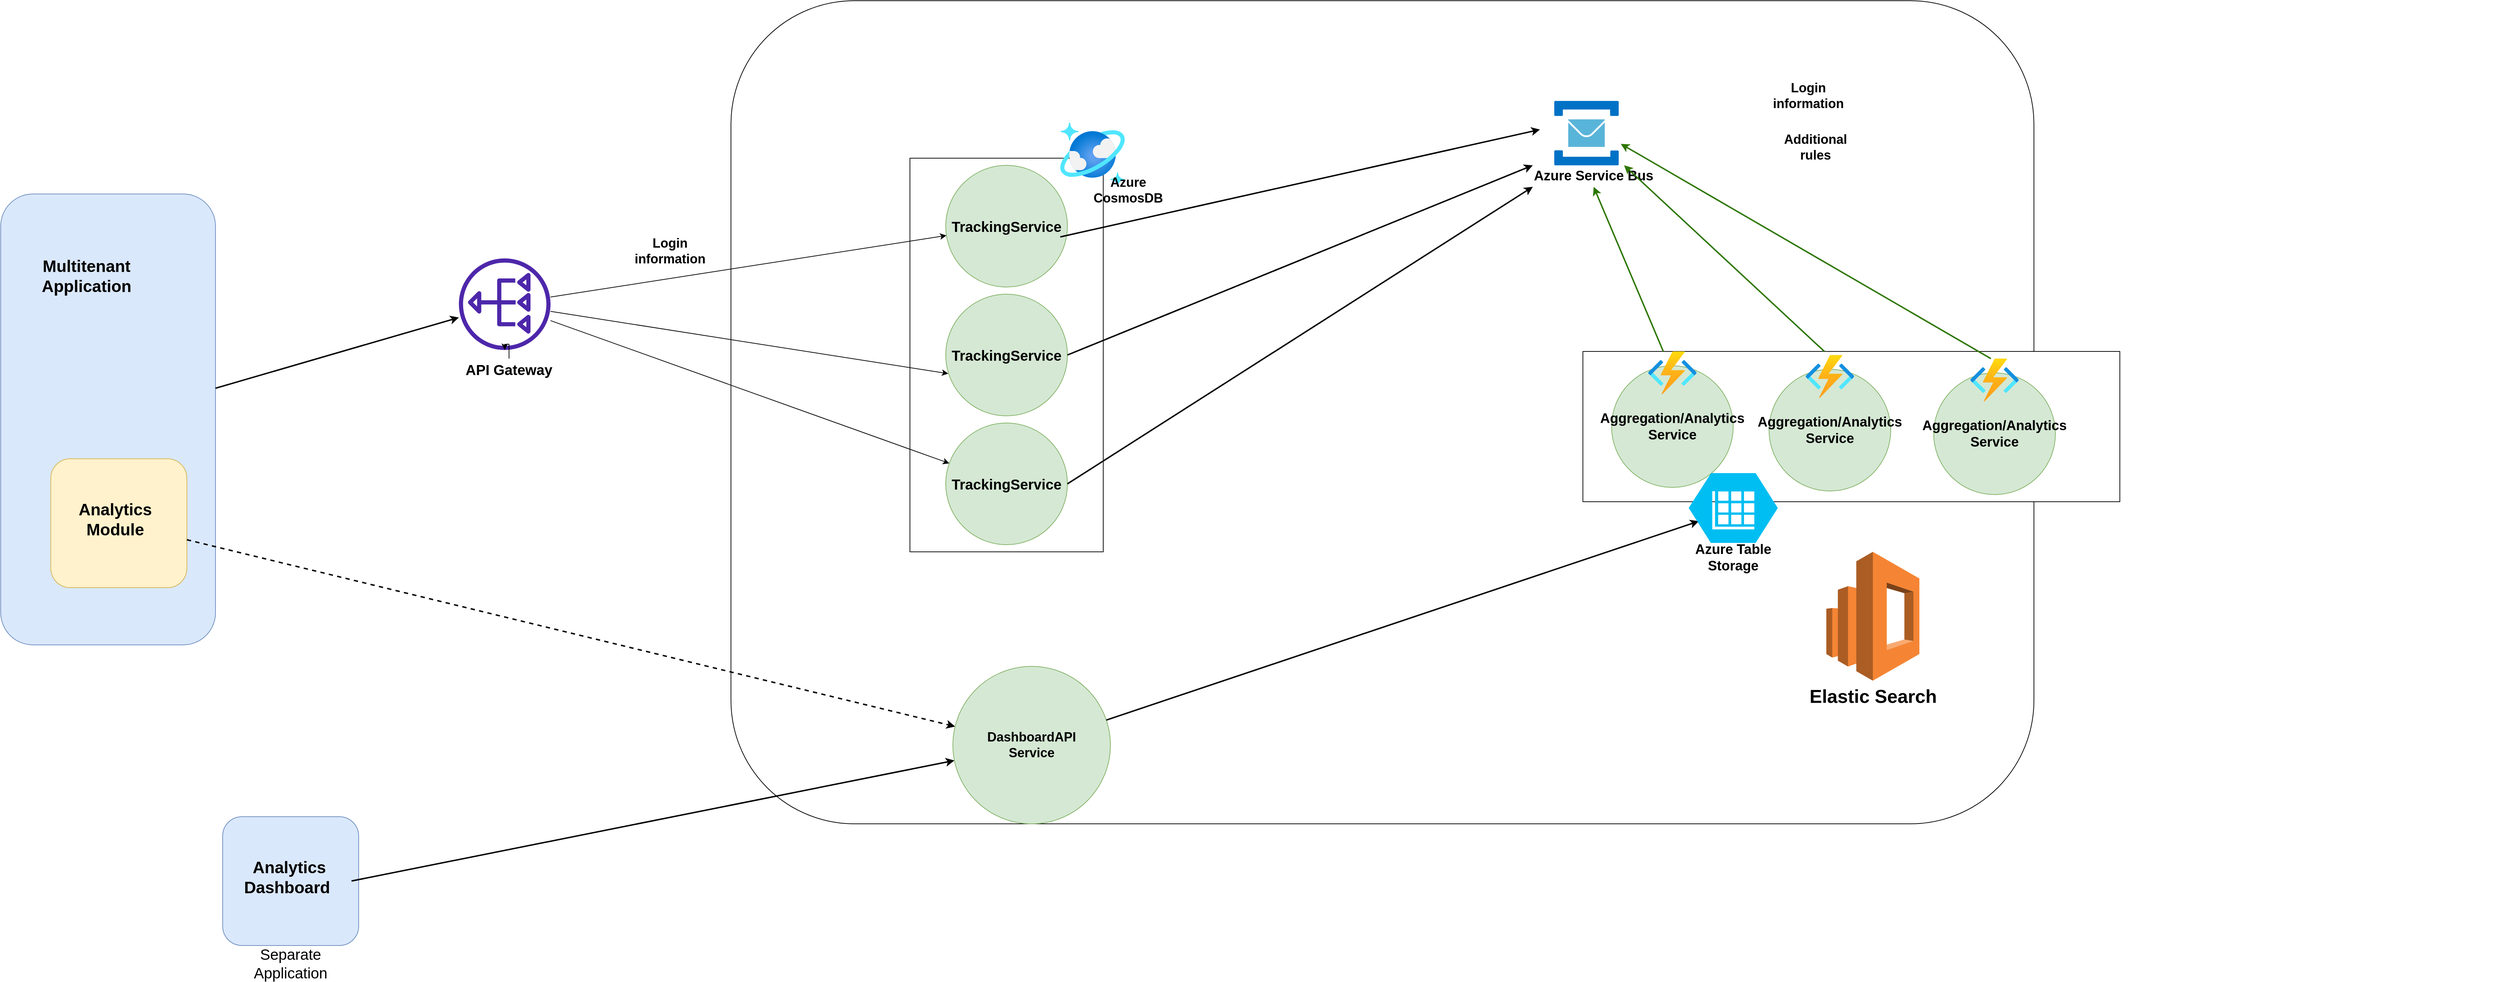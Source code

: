 <mxfile version="20.8.16" type="device"><diagram id="3bznNFI7JgpB4N4_y0Zc" name="Cloud intensive highly scalable"><mxGraphModel dx="4162" dy="1636" grid="1" gridSize="10" guides="1" tooltips="1" connect="1" arrows="1" fold="1" page="1" pageScale="1" pageWidth="850" pageHeight="1100" math="0" shadow="0"><root><mxCell id="0"/><mxCell id="1" parent="0"/><mxCell id="oFHDr5UDjfW0Oob8VMji-3" value="" style="rounded=1;whiteSpace=wrap;html=1;fontSize=20;" parent="1" vertex="1"><mxGeometry x="320" y="200" width="1820" height="1150" as="geometry"/></mxCell><mxCell id="D4CAi2_AFa4Huiq9bThw-1" value="DashboardAPI&lt;br style=&quot;font-size: 18px;&quot;&gt;Service" style="ellipse;whiteSpace=wrap;html=1;aspect=fixed;fillColor=#d5e8d4;strokeColor=#82b366;fontStyle=1;fontSize=18;" parent="1" vertex="1"><mxGeometry x="630" y="1130" width="220" height="220" as="geometry"/></mxCell><mxCell id="D4CAi2_AFa4Huiq9bThw-6" value="" style="group;fontStyle=1;fontSize=15;" parent="1" vertex="1" connectable="0"><mxGeometry x="-600" y="540" width="780" height="630" as="geometry"/></mxCell><mxCell id="hFngix_OTCCZXB59UVdN-1" value="" style="group" parent="D4CAi2_AFa4Huiq9bThw-6" vertex="1" connectable="0"><mxGeometry x="540" y="20" width="140" height="170" as="geometry"/></mxCell><mxCell id="hFngix_OTCCZXB59UVdN-2" value="" style="sketch=0;outlineConnect=0;fontColor=#232F3E;gradientColor=none;fillColor=#4D27AA;strokeColor=none;dashed=0;verticalLabelPosition=bottom;verticalAlign=top;align=center;html=1;fontSize=12;fontStyle=0;aspect=fixed;pointerEvents=1;shape=mxgraph.aws4.nat_gateway;rotation=-180;" parent="hFngix_OTCCZXB59UVdN-1" vertex="1"><mxGeometry y="1.421e-14" width="128" height="128" as="geometry"/></mxCell><mxCell id="hFngix_OTCCZXB59UVdN-3" value="API Gateway" style="text;html=1;strokeColor=none;fillColor=none;align=center;verticalAlign=middle;whiteSpace=wrap;rounded=0;fontSize=20;fontStyle=1" parent="hFngix_OTCCZXB59UVdN-1" vertex="1"><mxGeometry y="140" width="140" height="30" as="geometry"/></mxCell><mxCell id="hFngix_OTCCZXB59UVdN-4" value="" style="edgeStyle=orthogonalEdgeStyle;rounded=0;orthogonalLoop=1;jettySize=auto;html=1;fontSize=20;" parent="hFngix_OTCCZXB59UVdN-1" source="hFngix_OTCCZXB59UVdN-3" target="hFngix_OTCCZXB59UVdN-2" edge="1"><mxGeometry relative="1" as="geometry"/></mxCell><mxCell id="D4CAi2_AFa4Huiq9bThw-8" value="" style="endArrow=classic;html=1;rounded=0;fontSize=20;strokeWidth=2;entryX=0.114;entryY=0.689;entryDx=0;entryDy=0;entryPerimeter=0;" parent="1" source="D4CAi2_AFa4Huiq9bThw-1" target="97DWs0DTjnZAuWpQfAFH-2" edge="1"><mxGeometry width="50" height="50" relative="1" as="geometry"><mxPoint x="510.001" y="1236.556" as="sourcePoint"/><mxPoint x="1255.014" y="930.003" as="targetPoint"/></mxGeometry></mxCell><mxCell id="BbOSDRChs4dp_UIyeDm0-1" value="" style="rounded=0;whiteSpace=wrap;html=1;rotation=90;" parent="1" vertex="1"><mxGeometry x="430" y="560" width="550" height="270" as="geometry"/></mxCell><mxCell id="av5vBfoNHYsQ_Tr9WPz1-1" value="TrackingService" style="ellipse;whiteSpace=wrap;html=1;aspect=fixed;fillColor=#d5e8d4;strokeColor=#82b366;fontStyle=1;fontSize=20;" parent="1" vertex="1"><mxGeometry x="620" y="430" width="170" height="170" as="geometry"/></mxCell><mxCell id="BbOSDRChs4dp_UIyeDm0-2" value="TrackingService" style="ellipse;whiteSpace=wrap;html=1;aspect=fixed;fillColor=#d5e8d4;strokeColor=#82b366;fontStyle=1;fontSize=20;" parent="1" vertex="1"><mxGeometry x="620" y="610" width="170" height="170" as="geometry"/></mxCell><mxCell id="BbOSDRChs4dp_UIyeDm0-3" value="TrackingService" style="ellipse;whiteSpace=wrap;html=1;aspect=fixed;fillColor=#d5e8d4;strokeColor=#82b366;fontStyle=1;fontSize=20;" parent="1" vertex="1"><mxGeometry x="620" y="790" width="170" height="170" as="geometry"/></mxCell><mxCell id="Qz189Z-EYpYFawcyuiA5-3" value="" style="group" parent="1" vertex="1" connectable="0"><mxGeometry x="780" y="370" width="160" height="110" as="geometry"/></mxCell><mxCell id="Qz189Z-EYpYFawcyuiA5-1" value="" style="aspect=fixed;html=1;points=[];align=center;image;fontSize=12;image=img/lib/azure2/databases/Azure_Cosmos_DB.svg;" parent="Qz189Z-EYpYFawcyuiA5-3" vertex="1"><mxGeometry width="90" height="90" as="geometry"/></mxCell><mxCell id="Qz189Z-EYpYFawcyuiA5-2" value="Azure CosmosDB" style="text;html=1;strokeColor=none;fillColor=none;align=center;verticalAlign=middle;whiteSpace=wrap;rounded=0;fontSize=18;fontStyle=1" parent="Qz189Z-EYpYFawcyuiA5-3" vertex="1"><mxGeometry x="30" y="80" width="130" height="30" as="geometry"/></mxCell><mxCell id="hFngix_OTCCZXB59UVdN-8" value="" style="endArrow=classic;html=1;rounded=0;entryX=0.021;entryY=0.653;entryDx=0;entryDy=0;entryPerimeter=0;" parent="1" source="hFngix_OTCCZXB59UVdN-2" target="BbOSDRChs4dp_UIyeDm0-2" edge="1"><mxGeometry width="50" height="50" relative="1" as="geometry"><mxPoint x="340" y="710" as="sourcePoint"/><mxPoint x="603.032" y="722.499" as="targetPoint"/></mxGeometry></mxCell><mxCell id="hFngix_OTCCZXB59UVdN-9" value="" style="endArrow=classic;html=1;rounded=0;" parent="1" source="hFngix_OTCCZXB59UVdN-2" target="av5vBfoNHYsQ_Tr9WPz1-1" edge="1"><mxGeometry width="50" height="50" relative="1" as="geometry"><mxPoint x="248" y="632.916" as="sourcePoint"/><mxPoint x="600.244" y="571.44" as="targetPoint"/></mxGeometry></mxCell><mxCell id="BbOSDRChs4dp_UIyeDm0-4" value="" style="endArrow=classic;html=1;rounded=0;" parent="1" source="hFngix_OTCCZXB59UVdN-2" target="BbOSDRChs4dp_UIyeDm0-3" edge="1"><mxGeometry width="50" height="50" relative="1" as="geometry"><mxPoint x="138.0" y="605.096" as="sourcePoint"/><mxPoint x="630.787" y="536.539" as="targetPoint"/></mxGeometry></mxCell><mxCell id="D4CAi2_AFa4Huiq9bThw-5" value="" style="group" parent="1" vertex="1" connectable="0"><mxGeometry x="-700" y="470" width="300" height="630" as="geometry"/></mxCell><mxCell id="D4CAi2_AFa4Huiq9bThw-3" value="" style="rounded=1;whiteSpace=wrap;html=1;fontSize=19;rotation=90;fillColor=#dae8fc;strokeColor=#6c8ebf;" parent="D4CAi2_AFa4Huiq9bThw-5" vertex="1"><mxGeometry x="-165" y="165" width="630" height="300" as="geometry"/></mxCell><mxCell id="D4CAi2_AFa4Huiq9bThw-4" value="Multitenant Application" style="text;html=1;strokeColor=none;fillColor=none;align=center;verticalAlign=middle;whiteSpace=wrap;rounded=0;fontSize=23;fontStyle=1" parent="D4CAi2_AFa4Huiq9bThw-5" vertex="1"><mxGeometry x="90" y="100" width="60" height="30" as="geometry"/></mxCell><mxCell id="BbOSDRChs4dp_UIyeDm0-44" value="" style="group" parent="D4CAi2_AFa4Huiq9bThw-5" vertex="1" connectable="0"><mxGeometry x="70" y="370" width="190" height="180" as="geometry"/></mxCell><mxCell id="BbOSDRChs4dp_UIyeDm0-33" value="" style="rounded=1;whiteSpace=wrap;html=1;fillColor=#fff2cc;strokeColor=#d6b656;" parent="BbOSDRChs4dp_UIyeDm0-44" vertex="1"><mxGeometry width="190" height="180" as="geometry"/></mxCell><mxCell id="BbOSDRChs4dp_UIyeDm0-34" value="Analytics&lt;br&gt;Module" style="text;html=1;strokeColor=none;fillColor=none;align=center;verticalAlign=middle;whiteSpace=wrap;rounded=0;fontSize=23;fontStyle=1" parent="BbOSDRChs4dp_UIyeDm0-44" vertex="1"><mxGeometry x="60" y="70" width="60" height="30" as="geometry"/></mxCell><mxCell id="D4CAi2_AFa4Huiq9bThw-9" value="" style="endArrow=classic;html=1;rounded=0;fontSize=20;strokeWidth=2;" parent="1" source="D4CAi2_AFa4Huiq9bThw-3" target="hFngix_OTCCZXB59UVdN-2" edge="1"><mxGeometry width="50" height="50" relative="1" as="geometry"><mxPoint x="322.003" y="1043.956" as="sourcePoint"/><mxPoint x="-200.0" y="930.001" as="targetPoint"/></mxGeometry></mxCell><mxCell id="BbOSDRChs4dp_UIyeDm0-12" value="" style="group" parent="1" vertex="1" connectable="0"><mxGeometry x="-390" y="1190" width="190" height="180" as="geometry"/></mxCell><mxCell id="BbOSDRChs4dp_UIyeDm0-28" value="" style="group" parent="BbOSDRChs4dp_UIyeDm0-12" vertex="1" connectable="0"><mxGeometry y="150" width="190" height="180" as="geometry"/></mxCell><mxCell id="BbOSDRChs4dp_UIyeDm0-9" value="" style="rounded=1;whiteSpace=wrap;html=1;fillColor=#dae8fc;strokeColor=#6c8ebf;" parent="BbOSDRChs4dp_UIyeDm0-28" vertex="1"><mxGeometry width="190" height="180" as="geometry"/></mxCell><mxCell id="BbOSDRChs4dp_UIyeDm0-7" value="&amp;nbsp;Analytics&lt;br&gt;Dashboard" style="text;html=1;strokeColor=none;fillColor=none;align=center;verticalAlign=middle;whiteSpace=wrap;rounded=0;fontSize=23;fontStyle=1" parent="BbOSDRChs4dp_UIyeDm0-28" vertex="1"><mxGeometry x="60" y="70" width="60" height="30" as="geometry"/></mxCell><mxCell id="BbOSDRChs4dp_UIyeDm0-13" value="" style="group" parent="1" vertex="1" connectable="0"><mxGeometry x="1440" y="340" width="170" height="120" as="geometry"/></mxCell><mxCell id="7guQUQlXyGCWUJko97u2-1" value="" style="sketch=0;aspect=fixed;html=1;points=[];align=center;image;fontSize=12;image=img/lib/mscae/Service_Bus.svg;" parent="BbOSDRChs4dp_UIyeDm0-13" vertex="1"><mxGeometry x="30" width="90" height="90" as="geometry"/></mxCell><mxCell id="7guQUQlXyGCWUJko97u2-2" value="Azure Service Bus" style="text;html=1;strokeColor=none;fillColor=none;align=center;verticalAlign=middle;whiteSpace=wrap;rounded=0;fontSize=19;fontStyle=1" parent="BbOSDRChs4dp_UIyeDm0-13" vertex="1"><mxGeometry y="90" width="170" height="30" as="geometry"/></mxCell><mxCell id="BbOSDRChs4dp_UIyeDm0-15" value="" style="endArrow=classic;html=1;rounded=0;strokeWidth=2;" parent="1" edge="1"><mxGeometry width="50" height="50" relative="1" as="geometry"><mxPoint x="780" y="530" as="sourcePoint"/><mxPoint x="1450" y="380" as="targetPoint"/></mxGeometry></mxCell><mxCell id="BbOSDRChs4dp_UIyeDm0-16" value="" style="endArrow=classic;html=1;rounded=0;exitX=1;exitY=0.5;exitDx=0;exitDy=0;entryX=0;entryY=0;entryDx=0;entryDy=0;strokeWidth=2;" parent="1" source="BbOSDRChs4dp_UIyeDm0-2" target="7guQUQlXyGCWUJko97u2-2" edge="1"><mxGeometry width="50" height="50" relative="1" as="geometry"><mxPoint x="790" y="540" as="sourcePoint"/><mxPoint x="1373.008" y="509.999" as="targetPoint"/></mxGeometry></mxCell><mxCell id="BbOSDRChs4dp_UIyeDm0-17" value="" style="endArrow=classic;html=1;rounded=0;exitX=1;exitY=0.5;exitDx=0;exitDy=0;entryX=0;entryY=1;entryDx=0;entryDy=0;strokeWidth=2;" parent="1" source="BbOSDRChs4dp_UIyeDm0-3" target="7guQUQlXyGCWUJko97u2-2" edge="1"><mxGeometry width="50" height="50" relative="1" as="geometry"><mxPoint x="800" y="550" as="sourcePoint"/><mxPoint x="1383.008" y="519.999" as="targetPoint"/></mxGeometry></mxCell><mxCell id="BbOSDRChs4dp_UIyeDm0-19" value="" style="group" parent="1" vertex="1" connectable="0"><mxGeometry x="1550" y="690" width="1240" height="460" as="geometry"/></mxCell><mxCell id="BbOSDRChs4dp_UIyeDm0-18" value="" style="rounded=0;whiteSpace=wrap;html=1;rotation=-180;" parent="BbOSDRChs4dp_UIyeDm0-19" vertex="1"><mxGeometry x="-40" width="750" height="210" as="geometry"/></mxCell><mxCell id="BbOSDRChs4dp_UIyeDm0-20" value="Aggregation/Analytics&lt;br style=&quot;font-size: 19px;&quot;&gt;Service" style="ellipse;whiteSpace=wrap;html=1;aspect=fixed;fillColor=#d5e8d4;strokeColor=#82b366;fontStyle=1;fontSize=19;" parent="BbOSDRChs4dp_UIyeDm0-19" vertex="1"><mxGeometry y="20" width="170" height="170" as="geometry"/></mxCell><mxCell id="BbOSDRChs4dp_UIyeDm0-21" value="" style="aspect=fixed;html=1;points=[];align=center;image;fontSize=12;image=img/lib/azure2/compute/Function_Apps.svg;" parent="BbOSDRChs4dp_UIyeDm0-19" vertex="1"><mxGeometry x="51" width="68" height="60" as="geometry"/></mxCell><mxCell id="BbOSDRChs4dp_UIyeDm0-14" value="" style="group" parent="BbOSDRChs4dp_UIyeDm0-19" vertex="1" connectable="0"><mxGeometry x="220" y="5" width="790" height="455" as="geometry"/></mxCell><mxCell id="97DWs0DTjnZAuWpQfAFH-1" value="Aggregation/Analytics&lt;br style=&quot;font-size: 19px;&quot;&gt;Service" style="ellipse;whiteSpace=wrap;html=1;aspect=fixed;fillColor=#d5e8d4;strokeColor=#82b366;fontStyle=1;fontSize=19;" parent="BbOSDRChs4dp_UIyeDm0-14" vertex="1"><mxGeometry y="20" width="170" height="170" as="geometry"/></mxCell><mxCell id="97DWs0DTjnZAuWpQfAFH-6" value="" style="aspect=fixed;html=1;points=[];align=center;image;fontSize=12;image=img/lib/azure2/compute/Function_Apps.svg;" parent="BbOSDRChs4dp_UIyeDm0-14" vertex="1"><mxGeometry x="51" width="68" height="60" as="geometry"/></mxCell><mxCell id="nqk9Ai6Hf57pFejgHtx4-2" value="Elastic Search" style="outlineConnect=0;dashed=0;verticalLabelPosition=bottom;verticalAlign=top;align=center;html=1;shape=mxgraph.aws3.elasticsearch_service;fillColor=#F58534;gradientColor=none;fontSize=26;fontStyle=1" parent="BbOSDRChs4dp_UIyeDm0-14" vertex="1"><mxGeometry x="80" y="275" width="130" height="180" as="geometry"/></mxCell><mxCell id="BbOSDRChs4dp_UIyeDm0-22" value="" style="group" parent="BbOSDRChs4dp_UIyeDm0-19" vertex="1" connectable="0"><mxGeometry x="450" y="10" width="790" height="266" as="geometry"/></mxCell><mxCell id="BbOSDRChs4dp_UIyeDm0-23" value="Aggregation/Analytics&lt;br style=&quot;font-size: 19px;&quot;&gt;Service" style="ellipse;whiteSpace=wrap;html=1;aspect=fixed;fillColor=#d5e8d4;strokeColor=#82b366;fontStyle=1;fontSize=19;" parent="BbOSDRChs4dp_UIyeDm0-22" vertex="1"><mxGeometry y="20" width="170" height="170" as="geometry"/></mxCell><mxCell id="BbOSDRChs4dp_UIyeDm0-24" value="" style="aspect=fixed;html=1;points=[];align=center;image;fontSize=12;image=img/lib/azure2/compute/Function_Apps.svg;" parent="BbOSDRChs4dp_UIyeDm0-22" vertex="1"><mxGeometry x="51" width="68" height="60" as="geometry"/></mxCell><mxCell id="97DWs0DTjnZAuWpQfAFH-4" value="" style="group" parent="BbOSDRChs4dp_UIyeDm0-19" vertex="1" connectable="0"><mxGeometry x="90" y="170" width="160" height="130" as="geometry"/></mxCell><mxCell id="97DWs0DTjnZAuWpQfAFH-2" value="" style="verticalLabelPosition=bottom;html=1;verticalAlign=top;align=center;strokeColor=none;fillColor=#00BEF2;shape=mxgraph.azure.storage_table;fontSize=16;" parent="97DWs0DTjnZAuWpQfAFH-4" vertex="1"><mxGeometry x="17.778" width="124.444" height="97.5" as="geometry"/></mxCell><mxCell id="97DWs0DTjnZAuWpQfAFH-3" value="Azure Table Storage" style="text;html=1;strokeColor=none;fillColor=none;align=center;verticalAlign=middle;whiteSpace=wrap;rounded=0;fontSize=19;fontStyle=1" parent="97DWs0DTjnZAuWpQfAFH-4" vertex="1"><mxGeometry y="105.625" width="160" height="24.375" as="geometry"/></mxCell><mxCell id="BbOSDRChs4dp_UIyeDm0-25" value="" style="endArrow=classic;html=1;rounded=0;entryX=0.5;entryY=1;entryDx=0;entryDy=0;strokeWidth=2;fillColor=#60a917;strokeColor=#2D7600;" parent="1" source="BbOSDRChs4dp_UIyeDm0-21" target="7guQUQlXyGCWUJko97u2-2" edge="1"><mxGeometry width="50" height="50" relative="1" as="geometry"><mxPoint x="800.0" y="885" as="sourcePoint"/><mxPoint x="1393.008" y="529.999" as="targetPoint"/></mxGeometry></mxCell><mxCell id="BbOSDRChs4dp_UIyeDm0-26" value="" style="endArrow=classic;html=1;rounded=0;entryX=0.75;entryY=0;entryDx=0;entryDy=0;fillColor=#60a917;strokeColor=#2D7600;strokeWidth=2;" parent="1" target="7guQUQlXyGCWUJko97u2-2" edge="1"><mxGeometry width="50" height="50" relative="1" as="geometry"><mxPoint x="1847.308" y="690" as="sourcePoint"/><mxPoint x="1750" y="460.0" as="targetPoint"/></mxGeometry></mxCell><mxCell id="BbOSDRChs4dp_UIyeDm0-27" value="" style="endArrow=classic;html=1;rounded=0;entryX=1.032;entryY=0.666;entryDx=0;entryDy=0;entryPerimeter=0;strokeWidth=2;fillColor=#60a917;strokeColor=#2D7600;" parent="1" target="7guQUQlXyGCWUJko97u2-1" edge="1"><mxGeometry width="50" height="50" relative="1" as="geometry"><mxPoint x="2079.808" y="700" as="sourcePoint"/><mxPoint x="1800" y="440.0" as="targetPoint"/></mxGeometry></mxCell><mxCell id="BbOSDRChs4dp_UIyeDm0-29" value="" style="endArrow=classic;html=1;rounded=0;fontSize=20;strokeWidth=2;" parent="1" target="D4CAi2_AFa4Huiq9bThw-1" edge="1"><mxGeometry width="50" height="50" relative="1" as="geometry"><mxPoint x="-210" y="1429.911" as="sourcePoint"/><mxPoint x="140" y="1330.0" as="targetPoint"/></mxGeometry></mxCell><mxCell id="BbOSDRChs4dp_UIyeDm0-30" value="Separate Application" style="text;html=1;strokeColor=none;fillColor=none;align=center;verticalAlign=middle;whiteSpace=wrap;rounded=0;fontSize=21;" parent="1" vertex="1"><mxGeometry x="-370" y="1530" width="150" height="30" as="geometry"/></mxCell><mxCell id="BbOSDRChs4dp_UIyeDm0-36" value="" style="endArrow=classic;html=1;fontSize=20;strokeWidth=2;strokeColor=default;rounded=0;dashed=1;" parent="1" source="BbOSDRChs4dp_UIyeDm0-33" target="D4CAi2_AFa4Huiq9bThw-1" edge="1"><mxGeometry width="50" height="50" relative="1" as="geometry"><mxPoint x="-200" y="1439.911" as="sourcePoint"/><mxPoint x="642.12" y="1271.493" as="targetPoint"/></mxGeometry></mxCell><mxCell id="0NJGS2v5GI4aHRuvAMcn-5" value="Login information" style="text;html=1;strokeColor=none;fillColor=none;align=center;verticalAlign=middle;whiteSpace=wrap;rounded=0;fontSize=18;fontStyle=1" parent="1" vertex="1"><mxGeometry x="170" y="535" width="130" height="30" as="geometry"/></mxCell><mxCell id="0NJGS2v5GI4aHRuvAMcn-8" value="Login information" style="text;html=1;strokeColor=none;fillColor=none;align=center;verticalAlign=middle;whiteSpace=wrap;rounded=0;fontSize=18;fontStyle=1" parent="1" vertex="1"><mxGeometry x="1760" y="320" width="130" height="25" as="geometry"/></mxCell><mxCell id="0NJGS2v5GI4aHRuvAMcn-9" value="Additional rules" style="text;html=1;strokeColor=none;fillColor=none;align=center;verticalAlign=middle;whiteSpace=wrap;rounded=0;fontSize=18;fontStyle=1" parent="1" vertex="1"><mxGeometry x="1770" y="390" width="130" height="30" as="geometry"/></mxCell></root></mxGraphModel></diagram></mxfile>